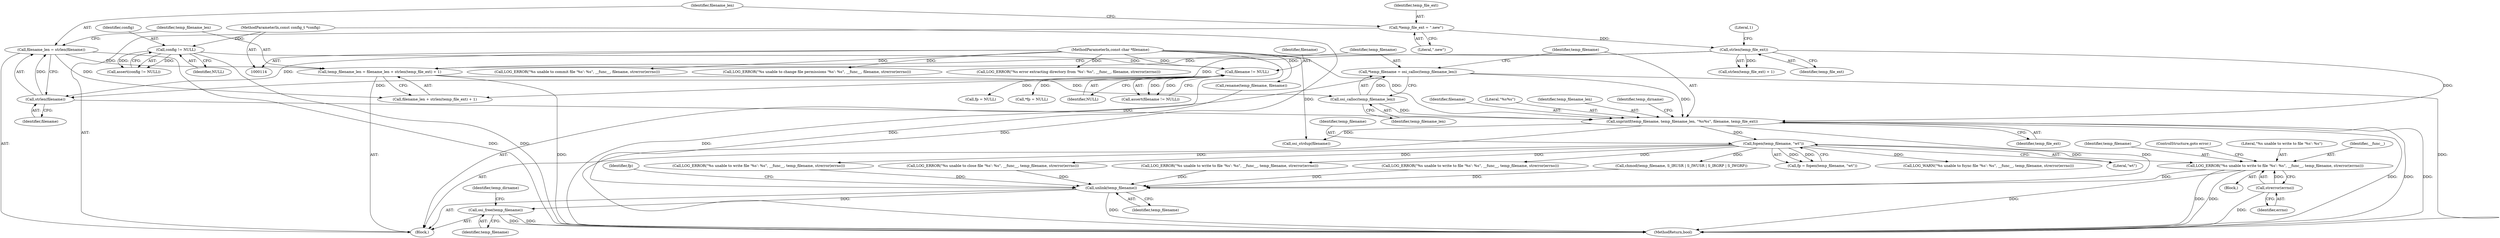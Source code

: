 digraph "0_Android_472271b153c5dc53c28beac55480a8d8434b2d5c_56@pointer" {
"1000329" [label="(Call,LOG_ERROR(\"%s unable to write to file '%s': %s\", __func__, temp_filename, strerror(errno)))"];
"1000210" [label="(Call,fopen(temp_filename, \"wt\"))"];
"1000163" [label="(Call,snprintf(temp_filename, temp_filename_len, \"%s%s\", filename, temp_file_ext))"];
"1000159" [label="(Call,*temp_filename = osi_calloc(temp_filename_len))"];
"1000161" [label="(Call,osi_calloc(temp_filename_len))"];
"1000150" [label="(Call,temp_filename_len = filename_len + strlen(temp_file_ext) + 1)"];
"1000145" [label="(Call,filename_len = strlen(filename))"];
"1000147" [label="(Call,strlen(filename))"];
"1000123" [label="(Call,filename != NULL)"];
"1000116" [label="(MethodParameterIn,const char *filename)"];
"1000119" [label="(Call,config != NULL)"];
"1000115" [label="(MethodParameterIn,const config_t *config)"];
"1000155" [label="(Call,strlen(temp_file_ext))"];
"1000141" [label="(Call,*temp_file_ext = \".new\")"];
"1000333" [label="(Call,strerror(errno))"];
"1000433" [label="(Call,unlink(temp_filename))"];
"1000446" [label="(Call,osi_free(temp_filename))"];
"1000433" [label="(Call,unlink(temp_filename))"];
"1000116" [label="(MethodParameterIn,const char *filename)"];
"1000343" [label="(Call,LOG_WARN(\"%s unable to fsync file '%s': %s\", __func__, temp_filename, strerror(errno)))"];
"1000142" [label="(Identifier,temp_file_ext)"];
"1000117" [label="(Block,)"];
"1000125" [label="(Identifier,NULL)"];
"1000394" [label="(Call,LOG_ERROR(\"%s unable to commit file '%s': %s\", __func__, filename, strerror(errno)))"];
"1000355" [label="(Call,LOG_ERROR(\"%s unable to close file '%s': %s\", __func__, temp_filename, strerror(errno)))"];
"1000145" [label="(Call,filename_len = strlen(filename))"];
"1000163" [label="(Call,snprintf(temp_filename, temp_filename_len, \"%s%s\", filename, temp_file_ext))"];
"1000332" [label="(Identifier,temp_filename)"];
"1000151" [label="(Identifier,temp_filename_len)"];
"1000157" [label="(Literal,1)"];
"1000167" [label="(Identifier,filename)"];
"1000333" [label="(Call,strerror(errno))"];
"1000120" [label="(Identifier,config)"];
"1000115" [label="(MethodParameterIn,const config_t *config)"];
"1000447" [label="(Identifier,temp_filename)"];
"1000166" [label="(Literal,\"%s%s\")"];
"1000449" [label="(Identifier,temp_dirname)"];
"1000212" [label="(Literal,\"wt\")"];
"1000119" [label="(Call,config != NULL)"];
"1000124" [label="(Identifier,filename)"];
"1000118" [label="(Call,assert(config != NULL))"];
"1000362" [label="(Call,fp = NULL)"];
"1000141" [label="(Call,*temp_file_ext = \".new\")"];
"1000328" [label="(Block,)"];
"1000379" [label="(Call,LOG_ERROR(\"%s unable to change file permissions '%s': %s\", __func__, filename, strerror(errno)))"];
"1000123" [label="(Call,filename != NULL)"];
"1000260" [label="(Call,LOG_ERROR(\"%s unable to write to file '%s': %s\", __func__, temp_filename, strerror(errno)))"];
"1000208" [label="(Call,fp = fopen(temp_filename, \"wt\"))"];
"1000147" [label="(Call,strlen(filename))"];
"1000168" [label="(Identifier,temp_file_ext)"];
"1000137" [label="(Call,*fp = NULL)"];
"1000150" [label="(Call,temp_filename_len = filename_len + strlen(temp_file_ext) + 1)"];
"1000152" [label="(Call,filename_len + strlen(temp_file_ext) + 1)"];
"1000211" [label="(Identifier,temp_filename)"];
"1000388" [label="(Call,rename(temp_filename, filename))"];
"1000156" [label="(Identifier,temp_file_ext)"];
"1000306" [label="(Call,LOG_ERROR(\"%s unable to write to file '%s': %s\", __func__, temp_filename, strerror(errno)))"];
"1000434" [label="(Identifier,temp_filename)"];
"1000367" [label="(Call,chmod(temp_filename, S_IRUSR | S_IWUSR | S_IRGRP | S_IWGRP))"];
"1000159" [label="(Call,*temp_filename = osi_calloc(temp_filename_len))"];
"1000165" [label="(Identifier,temp_filename_len)"];
"1000335" [label="(ControlStructure,goto error;)"];
"1000172" [label="(Call,osi_strdup(filename))"];
"1000217" [label="(Call,LOG_ERROR(\"%s unable to write file '%s': %s\", __func__, temp_filename, strerror(errno)))"];
"1000161" [label="(Call,osi_calloc(temp_filename_len))"];
"1000183" [label="(Call,LOG_ERROR(\"%s error extracting directory from '%s': %s\", __func__, filename, strerror(errno)))"];
"1000210" [label="(Call,fopen(temp_filename, \"wt\"))"];
"1000334" [label="(Identifier,errno)"];
"1000330" [label="(Literal,\"%s unable to write to file '%s': %s\")"];
"1000329" [label="(Call,LOG_ERROR(\"%s unable to write to file '%s': %s\", __func__, temp_filename, strerror(errno)))"];
"1000155" [label="(Call,strlen(temp_file_ext))"];
"1000171" [label="(Identifier,temp_dirname)"];
"1000148" [label="(Identifier,filename)"];
"1000331" [label="(Identifier,__func__)"];
"1000164" [label="(Identifier,temp_filename)"];
"1000160" [label="(Identifier,temp_filename)"];
"1000162" [label="(Identifier,temp_filename_len)"];
"1000122" [label="(Call,assert(filename != NULL))"];
"1000154" [label="(Call,strlen(temp_file_ext) + 1)"];
"1000146" [label="(Identifier,filename_len)"];
"1000143" [label="(Literal,\".new\")"];
"1000436" [label="(Identifier,fp)"];
"1000121" [label="(Identifier,NULL)"];
"1000446" [label="(Call,osi_free(temp_filename))"];
"1000452" [label="(MethodReturn,bool)"];
"1000329" -> "1000328"  [label="AST: "];
"1000329" -> "1000333"  [label="CFG: "];
"1000330" -> "1000329"  [label="AST: "];
"1000331" -> "1000329"  [label="AST: "];
"1000332" -> "1000329"  [label="AST: "];
"1000333" -> "1000329"  [label="AST: "];
"1000335" -> "1000329"  [label="CFG: "];
"1000329" -> "1000452"  [label="DDG: "];
"1000329" -> "1000452"  [label="DDG: "];
"1000329" -> "1000452"  [label="DDG: "];
"1000210" -> "1000329"  [label="DDG: "];
"1000333" -> "1000329"  [label="DDG: "];
"1000329" -> "1000433"  [label="DDG: "];
"1000210" -> "1000208"  [label="AST: "];
"1000210" -> "1000212"  [label="CFG: "];
"1000211" -> "1000210"  [label="AST: "];
"1000212" -> "1000210"  [label="AST: "];
"1000208" -> "1000210"  [label="CFG: "];
"1000210" -> "1000208"  [label="DDG: "];
"1000210" -> "1000208"  [label="DDG: "];
"1000163" -> "1000210"  [label="DDG: "];
"1000210" -> "1000217"  [label="DDG: "];
"1000210" -> "1000260"  [label="DDG: "];
"1000210" -> "1000306"  [label="DDG: "];
"1000210" -> "1000343"  [label="DDG: "];
"1000210" -> "1000355"  [label="DDG: "];
"1000210" -> "1000367"  [label="DDG: "];
"1000163" -> "1000117"  [label="AST: "];
"1000163" -> "1000168"  [label="CFG: "];
"1000164" -> "1000163"  [label="AST: "];
"1000165" -> "1000163"  [label="AST: "];
"1000166" -> "1000163"  [label="AST: "];
"1000167" -> "1000163"  [label="AST: "];
"1000168" -> "1000163"  [label="AST: "];
"1000171" -> "1000163"  [label="CFG: "];
"1000163" -> "1000452"  [label="DDG: "];
"1000163" -> "1000452"  [label="DDG: "];
"1000163" -> "1000452"  [label="DDG: "];
"1000159" -> "1000163"  [label="DDG: "];
"1000161" -> "1000163"  [label="DDG: "];
"1000147" -> "1000163"  [label="DDG: "];
"1000116" -> "1000163"  [label="DDG: "];
"1000155" -> "1000163"  [label="DDG: "];
"1000163" -> "1000172"  [label="DDG: "];
"1000163" -> "1000433"  [label="DDG: "];
"1000159" -> "1000117"  [label="AST: "];
"1000159" -> "1000161"  [label="CFG: "];
"1000160" -> "1000159"  [label="AST: "];
"1000161" -> "1000159"  [label="AST: "];
"1000164" -> "1000159"  [label="CFG: "];
"1000159" -> "1000452"  [label="DDG: "];
"1000161" -> "1000159"  [label="DDG: "];
"1000161" -> "1000162"  [label="CFG: "];
"1000162" -> "1000161"  [label="AST: "];
"1000150" -> "1000161"  [label="DDG: "];
"1000150" -> "1000117"  [label="AST: "];
"1000150" -> "1000152"  [label="CFG: "];
"1000151" -> "1000150"  [label="AST: "];
"1000152" -> "1000150"  [label="AST: "];
"1000160" -> "1000150"  [label="CFG: "];
"1000150" -> "1000452"  [label="DDG: "];
"1000145" -> "1000150"  [label="DDG: "];
"1000155" -> "1000150"  [label="DDG: "];
"1000145" -> "1000117"  [label="AST: "];
"1000145" -> "1000147"  [label="CFG: "];
"1000146" -> "1000145"  [label="AST: "];
"1000147" -> "1000145"  [label="AST: "];
"1000151" -> "1000145"  [label="CFG: "];
"1000145" -> "1000452"  [label="DDG: "];
"1000147" -> "1000145"  [label="DDG: "];
"1000145" -> "1000152"  [label="DDG: "];
"1000147" -> "1000148"  [label="CFG: "];
"1000148" -> "1000147"  [label="AST: "];
"1000123" -> "1000147"  [label="DDG: "];
"1000116" -> "1000147"  [label="DDG: "];
"1000123" -> "1000122"  [label="AST: "];
"1000123" -> "1000125"  [label="CFG: "];
"1000124" -> "1000123"  [label="AST: "];
"1000125" -> "1000123"  [label="AST: "];
"1000122" -> "1000123"  [label="CFG: "];
"1000123" -> "1000122"  [label="DDG: "];
"1000123" -> "1000122"  [label="DDG: "];
"1000116" -> "1000123"  [label="DDG: "];
"1000119" -> "1000123"  [label="DDG: "];
"1000123" -> "1000137"  [label="DDG: "];
"1000123" -> "1000362"  [label="DDG: "];
"1000116" -> "1000114"  [label="AST: "];
"1000116" -> "1000452"  [label="DDG: "];
"1000116" -> "1000172"  [label="DDG: "];
"1000116" -> "1000183"  [label="DDG: "];
"1000116" -> "1000379"  [label="DDG: "];
"1000116" -> "1000388"  [label="DDG: "];
"1000116" -> "1000394"  [label="DDG: "];
"1000119" -> "1000118"  [label="AST: "];
"1000119" -> "1000121"  [label="CFG: "];
"1000120" -> "1000119"  [label="AST: "];
"1000121" -> "1000119"  [label="AST: "];
"1000118" -> "1000119"  [label="CFG: "];
"1000119" -> "1000452"  [label="DDG: "];
"1000119" -> "1000118"  [label="DDG: "];
"1000119" -> "1000118"  [label="DDG: "];
"1000115" -> "1000119"  [label="DDG: "];
"1000115" -> "1000114"  [label="AST: "];
"1000115" -> "1000452"  [label="DDG: "];
"1000155" -> "1000154"  [label="AST: "];
"1000155" -> "1000156"  [label="CFG: "];
"1000156" -> "1000155"  [label="AST: "];
"1000157" -> "1000155"  [label="CFG: "];
"1000155" -> "1000152"  [label="DDG: "];
"1000155" -> "1000154"  [label="DDG: "];
"1000141" -> "1000155"  [label="DDG: "];
"1000141" -> "1000117"  [label="AST: "];
"1000141" -> "1000143"  [label="CFG: "];
"1000142" -> "1000141"  [label="AST: "];
"1000143" -> "1000141"  [label="AST: "];
"1000146" -> "1000141"  [label="CFG: "];
"1000333" -> "1000334"  [label="CFG: "];
"1000334" -> "1000333"  [label="AST: "];
"1000333" -> "1000452"  [label="DDG: "];
"1000433" -> "1000117"  [label="AST: "];
"1000433" -> "1000434"  [label="CFG: "];
"1000434" -> "1000433"  [label="AST: "];
"1000436" -> "1000433"  [label="CFG: "];
"1000433" -> "1000452"  [label="DDG: "];
"1000388" -> "1000433"  [label="DDG: "];
"1000367" -> "1000433"  [label="DDG: "];
"1000260" -> "1000433"  [label="DDG: "];
"1000355" -> "1000433"  [label="DDG: "];
"1000217" -> "1000433"  [label="DDG: "];
"1000306" -> "1000433"  [label="DDG: "];
"1000433" -> "1000446"  [label="DDG: "];
"1000446" -> "1000117"  [label="AST: "];
"1000446" -> "1000447"  [label="CFG: "];
"1000447" -> "1000446"  [label="AST: "];
"1000449" -> "1000446"  [label="CFG: "];
"1000446" -> "1000452"  [label="DDG: "];
"1000446" -> "1000452"  [label="DDG: "];
}
